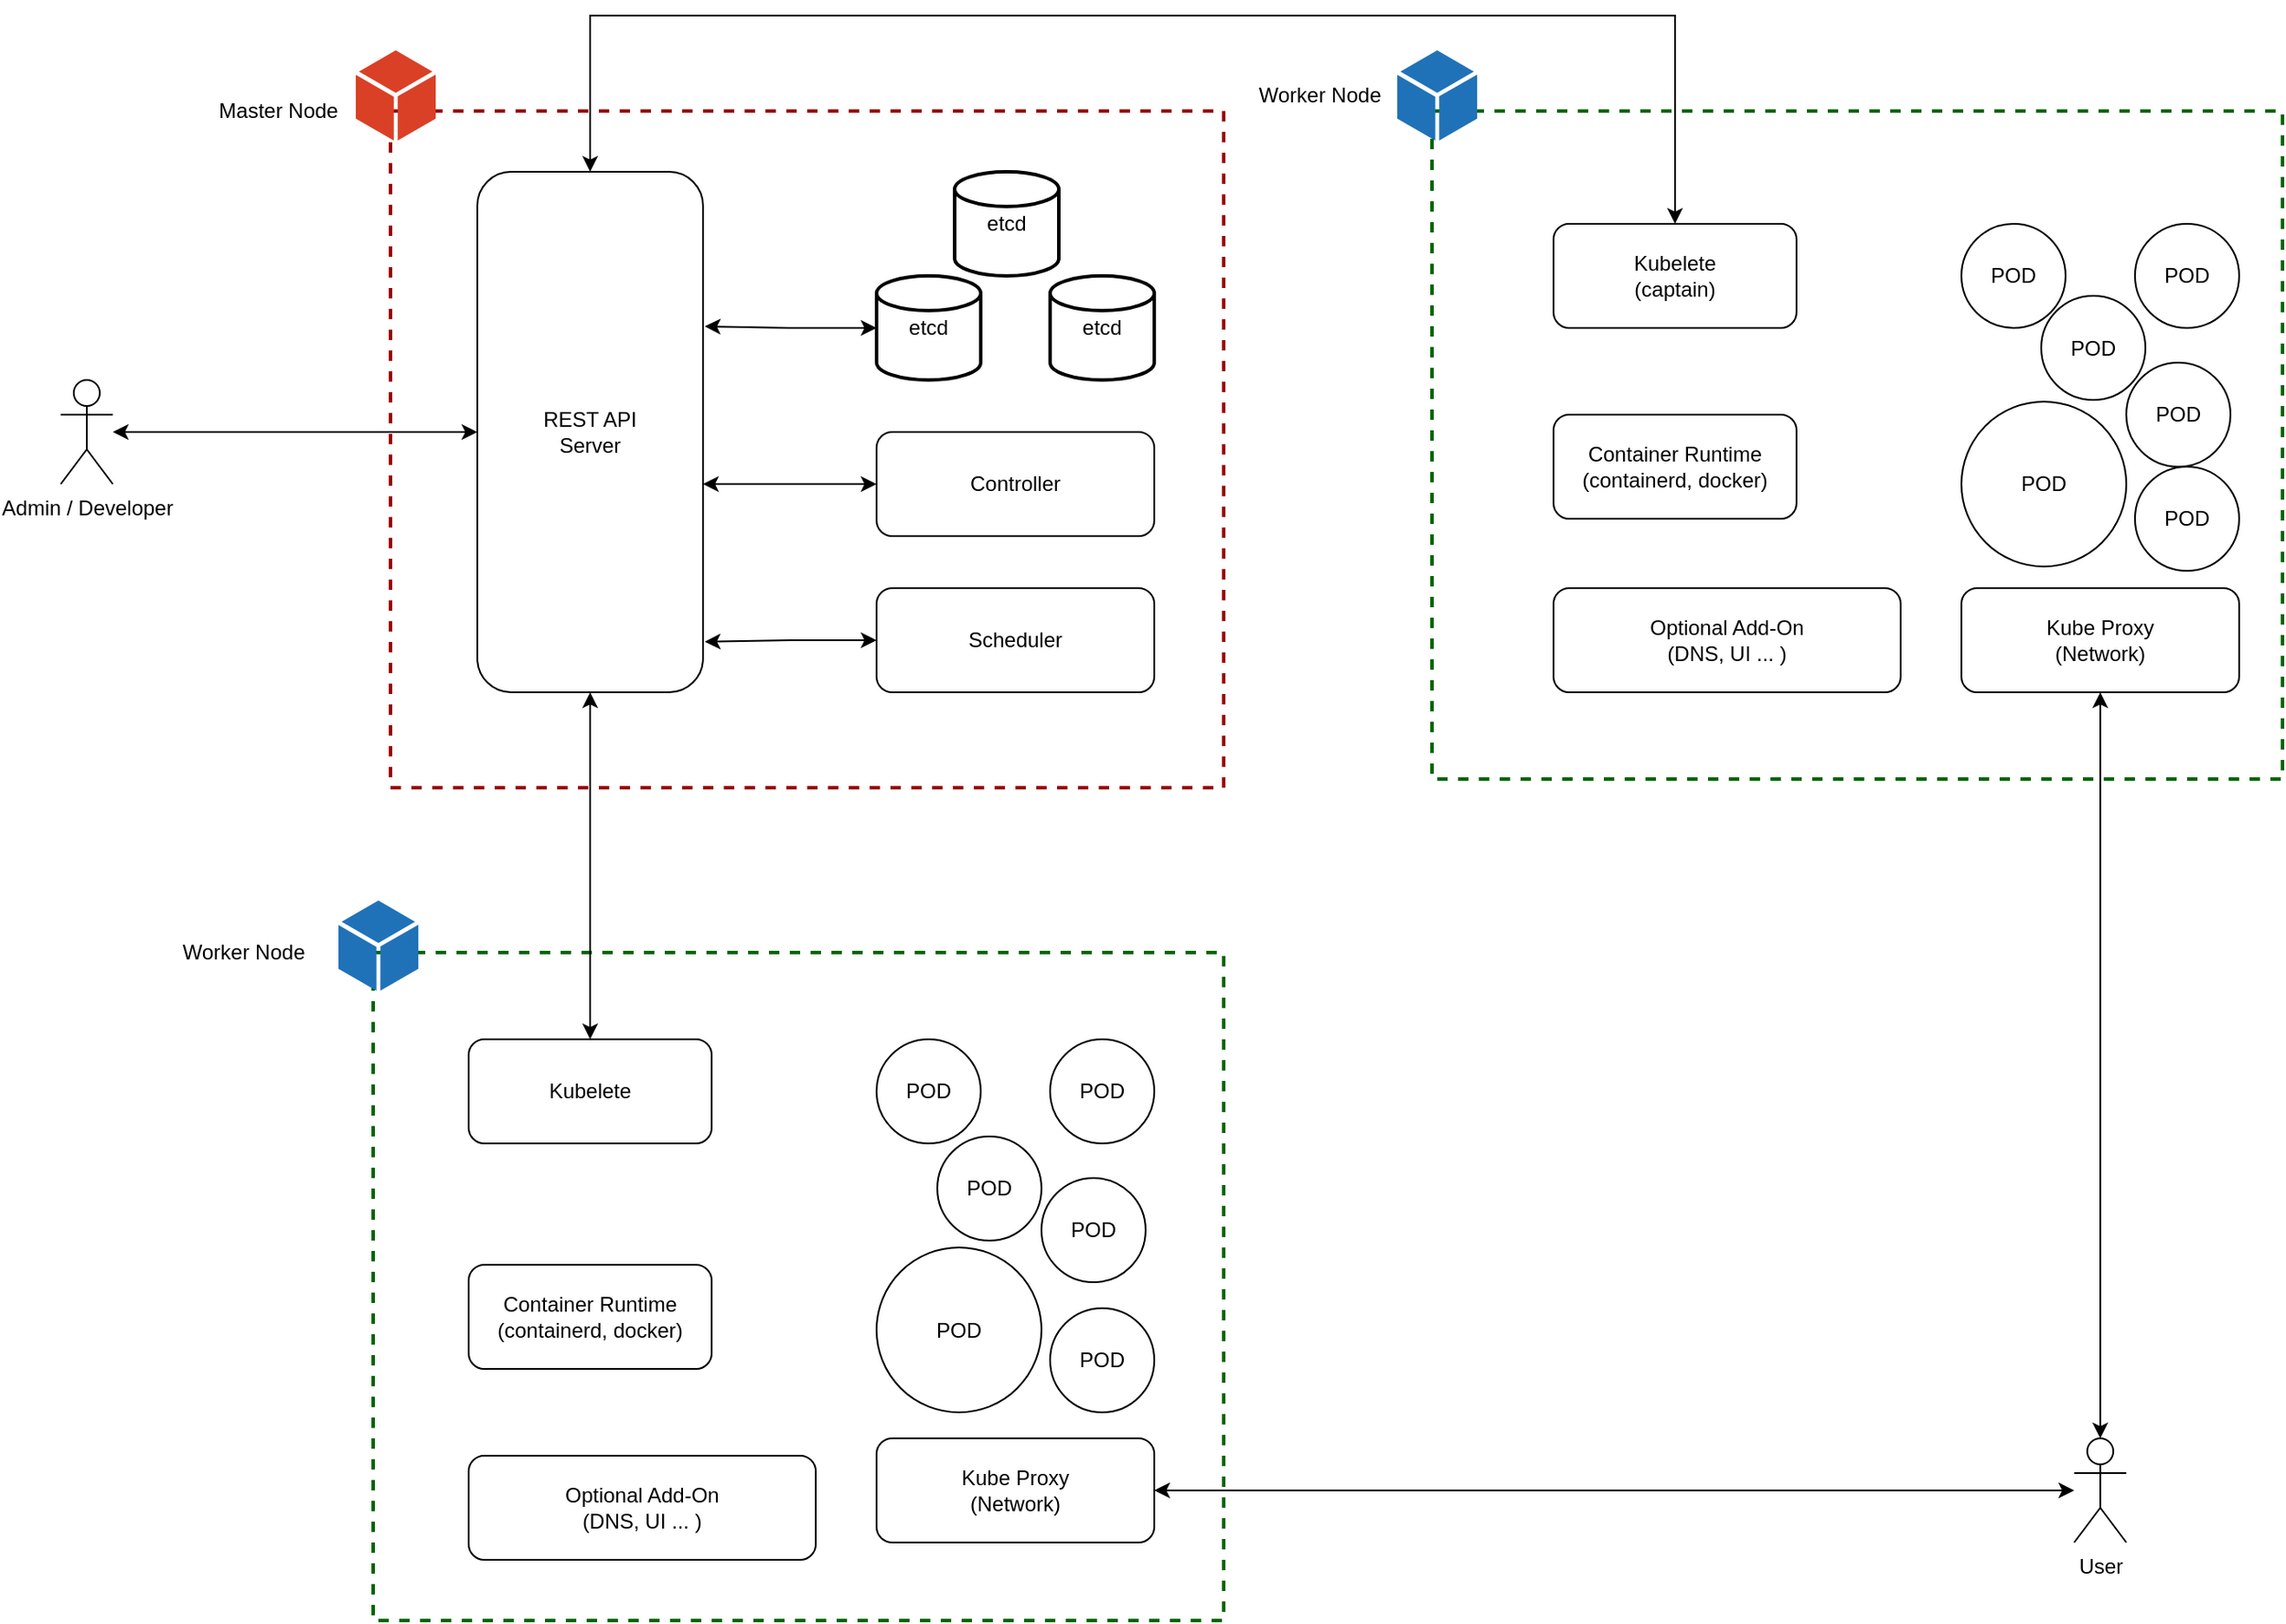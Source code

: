 <mxfile version="20.8.23" type="github">
  <diagram name="Page-1" id="ukKyKLST96498xERXSJ_">
    <mxGraphModel dx="2084" dy="1131" grid="1" gridSize="10" guides="1" tooltips="1" connect="1" arrows="1" fold="1" page="1" pageScale="1" pageWidth="850" pageHeight="1100" math="0" shadow="0">
      <root>
        <mxCell id="0" />
        <mxCell id="1" parent="0" />
        <mxCell id="xMQvgZcSoM9SY5ONmAcD-49" value="" style="rounded=0;whiteSpace=wrap;html=1;dashed=1;strokeWidth=2;strokeColor=#006600;" vertex="1" parent="1">
          <mxGeometry x="30" y="620" width="490" height="385" as="geometry" />
        </mxCell>
        <mxCell id="xMQvgZcSoM9SY5ONmAcD-47" value="" style="rounded=0;whiteSpace=wrap;html=1;dashed=1;strokeWidth=2;strokeColor=#006600;" vertex="1" parent="1">
          <mxGeometry x="640" y="135" width="490" height="385" as="geometry" />
        </mxCell>
        <mxCell id="xMQvgZcSoM9SY5ONmAcD-45" value="" style="rounded=0;whiteSpace=wrap;html=1;dashed=1;strokeWidth=2;strokeColor=#990000;" vertex="1" parent="1">
          <mxGeometry x="40" y="135" width="480" height="390" as="geometry" />
        </mxCell>
        <mxCell id="xMQvgZcSoM9SY5ONmAcD-24" style="edgeStyle=orthogonalEdgeStyle;rounded=0;orthogonalLoop=1;jettySize=auto;html=1;entryX=0.5;entryY=0;entryDx=0;entryDy=0;startArrow=classic;startFill=1;" edge="1" parent="1" source="xMQvgZcSoM9SY5ONmAcD-1" target="xMQvgZcSoM9SY5ONmAcD-11">
          <mxGeometry relative="1" as="geometry" />
        </mxCell>
        <mxCell id="xMQvgZcSoM9SY5ONmAcD-34" style="edgeStyle=orthogonalEdgeStyle;rounded=0;orthogonalLoop=1;jettySize=auto;html=1;entryX=0.5;entryY=0;entryDx=0;entryDy=0;startArrow=classic;startFill=1;" edge="1" parent="1" source="xMQvgZcSoM9SY5ONmAcD-1" target="xMQvgZcSoM9SY5ONmAcD-25">
          <mxGeometry relative="1" as="geometry">
            <Array as="points">
              <mxPoint x="155" y="80" />
              <mxPoint x="780" y="80" />
            </Array>
          </mxGeometry>
        </mxCell>
        <mxCell id="xMQvgZcSoM9SY5ONmAcD-1" value="REST API&lt;br&gt;Server" style="rounded=1;whiteSpace=wrap;html=1;" vertex="1" parent="1">
          <mxGeometry x="90" y="170" width="130" height="300" as="geometry" />
        </mxCell>
        <mxCell id="xMQvgZcSoM9SY5ONmAcD-21" style="edgeStyle=orthogonalEdgeStyle;rounded=0;orthogonalLoop=1;jettySize=auto;html=1;entryX=1;entryY=0.6;entryDx=0;entryDy=0;entryPerimeter=0;startArrow=classic;startFill=1;" edge="1" parent="1" source="xMQvgZcSoM9SY5ONmAcD-2" target="xMQvgZcSoM9SY5ONmAcD-1">
          <mxGeometry relative="1" as="geometry" />
        </mxCell>
        <mxCell id="xMQvgZcSoM9SY5ONmAcD-2" value="Controller" style="rounded=1;whiteSpace=wrap;html=1;" vertex="1" parent="1">
          <mxGeometry x="320" y="320" width="160" height="60" as="geometry" />
        </mxCell>
        <mxCell id="xMQvgZcSoM9SY5ONmAcD-22" style="edgeStyle=orthogonalEdgeStyle;rounded=0;orthogonalLoop=1;jettySize=auto;html=1;entryX=1.008;entryY=0.903;entryDx=0;entryDy=0;entryPerimeter=0;startArrow=classic;startFill=1;" edge="1" parent="1" source="xMQvgZcSoM9SY5ONmAcD-3" target="xMQvgZcSoM9SY5ONmAcD-1">
          <mxGeometry relative="1" as="geometry" />
        </mxCell>
        <mxCell id="xMQvgZcSoM9SY5ONmAcD-3" value="Scheduler" style="rounded=1;whiteSpace=wrap;html=1;" vertex="1" parent="1">
          <mxGeometry x="320" y="410" width="160" height="60" as="geometry" />
        </mxCell>
        <mxCell id="xMQvgZcSoM9SY5ONmAcD-23" style="edgeStyle=orthogonalEdgeStyle;rounded=0;orthogonalLoop=1;jettySize=auto;html=1;entryX=1.008;entryY=0.297;entryDx=0;entryDy=0;entryPerimeter=0;startArrow=classic;startFill=1;" edge="1" parent="1" source="xMQvgZcSoM9SY5ONmAcD-5" target="xMQvgZcSoM9SY5ONmAcD-1">
          <mxGeometry relative="1" as="geometry" />
        </mxCell>
        <mxCell id="xMQvgZcSoM9SY5ONmAcD-5" value="etcd" style="strokeWidth=2;html=1;shape=mxgraph.flowchart.database;whiteSpace=wrap;" vertex="1" parent="1">
          <mxGeometry x="320" y="230" width="60" height="60" as="geometry" />
        </mxCell>
        <mxCell id="xMQvgZcSoM9SY5ONmAcD-6" value="etcd" style="strokeWidth=2;html=1;shape=mxgraph.flowchart.database;whiteSpace=wrap;" vertex="1" parent="1">
          <mxGeometry x="420" y="230" width="60" height="60" as="geometry" />
        </mxCell>
        <mxCell id="xMQvgZcSoM9SY5ONmAcD-7" value="etcd" style="strokeWidth=2;html=1;shape=mxgraph.flowchart.database;whiteSpace=wrap;" vertex="1" parent="1">
          <mxGeometry x="365" y="170" width="60" height="60" as="geometry" />
        </mxCell>
        <mxCell id="xMQvgZcSoM9SY5ONmAcD-11" value="Kubelete" style="rounded=1;whiteSpace=wrap;html=1;" vertex="1" parent="1">
          <mxGeometry x="85" y="670" width="140" height="60" as="geometry" />
        </mxCell>
        <mxCell id="xMQvgZcSoM9SY5ONmAcD-12" value="Container Runtime (containerd, docker)" style="rounded=1;whiteSpace=wrap;html=1;" vertex="1" parent="1">
          <mxGeometry x="85" y="800" width="140" height="60" as="geometry" />
        </mxCell>
        <mxCell id="xMQvgZcSoM9SY5ONmAcD-13" value="Optional Add-On&lt;br&gt;(DNS, UI ... )" style="rounded=1;whiteSpace=wrap;html=1;" vertex="1" parent="1">
          <mxGeometry x="85" y="910" width="200" height="60" as="geometry" />
        </mxCell>
        <mxCell id="xMQvgZcSoM9SY5ONmAcD-14" value="Kube Proxy &lt;br&gt;(Network)" style="rounded=1;whiteSpace=wrap;html=1;" vertex="1" parent="1">
          <mxGeometry x="320" y="900" width="160" height="60" as="geometry" />
        </mxCell>
        <mxCell id="xMQvgZcSoM9SY5ONmAcD-15" value="POD" style="ellipse;whiteSpace=wrap;html=1;aspect=fixed;" vertex="1" parent="1">
          <mxGeometry x="320" y="670" width="60" height="60" as="geometry" />
        </mxCell>
        <mxCell id="xMQvgZcSoM9SY5ONmAcD-16" value="POD" style="ellipse;whiteSpace=wrap;html=1;aspect=fixed;" vertex="1" parent="1">
          <mxGeometry x="420" y="670" width="60" height="60" as="geometry" />
        </mxCell>
        <mxCell id="xMQvgZcSoM9SY5ONmAcD-18" value="POD" style="ellipse;whiteSpace=wrap;html=1;aspect=fixed;" vertex="1" parent="1">
          <mxGeometry x="415" y="750" width="60" height="60" as="geometry" />
        </mxCell>
        <mxCell id="xMQvgZcSoM9SY5ONmAcD-19" value="POD" style="ellipse;whiteSpace=wrap;html=1;aspect=fixed;" vertex="1" parent="1">
          <mxGeometry x="355" y="726" width="60" height="60" as="geometry" />
        </mxCell>
        <mxCell id="xMQvgZcSoM9SY5ONmAcD-25" value="Kubelete&lt;br&gt;(captain)" style="rounded=1;whiteSpace=wrap;html=1;" vertex="1" parent="1">
          <mxGeometry x="710" y="200" width="140" height="60" as="geometry" />
        </mxCell>
        <mxCell id="xMQvgZcSoM9SY5ONmAcD-26" value="Container Runtime (containerd, docker)" style="rounded=1;whiteSpace=wrap;html=1;" vertex="1" parent="1">
          <mxGeometry x="710" y="310" width="140" height="60" as="geometry" />
        </mxCell>
        <mxCell id="xMQvgZcSoM9SY5ONmAcD-27" value="Optional Add-On&lt;br style=&quot;border-color: var(--border-color);&quot;&gt;(DNS, UI ... )" style="rounded=1;whiteSpace=wrap;html=1;" vertex="1" parent="1">
          <mxGeometry x="710" y="410" width="200" height="60" as="geometry" />
        </mxCell>
        <mxCell id="xMQvgZcSoM9SY5ONmAcD-28" value="Kube Proxy &lt;br&gt;(Network)" style="rounded=1;whiteSpace=wrap;html=1;" vertex="1" parent="1">
          <mxGeometry x="945" y="410" width="160" height="60" as="geometry" />
        </mxCell>
        <mxCell id="xMQvgZcSoM9SY5ONmAcD-29" value="POD" style="ellipse;whiteSpace=wrap;html=1;aspect=fixed;" vertex="1" parent="1">
          <mxGeometry x="945" y="200" width="60" height="60" as="geometry" />
        </mxCell>
        <mxCell id="xMQvgZcSoM9SY5ONmAcD-30" value="POD" style="ellipse;whiteSpace=wrap;html=1;aspect=fixed;" vertex="1" parent="1">
          <mxGeometry x="1045" y="200" width="60" height="60" as="geometry" />
        </mxCell>
        <mxCell id="xMQvgZcSoM9SY5ONmAcD-31" value="POD" style="ellipse;whiteSpace=wrap;html=1;aspect=fixed;" vertex="1" parent="1">
          <mxGeometry x="945" y="302.5" width="95" height="95" as="geometry" />
        </mxCell>
        <mxCell id="xMQvgZcSoM9SY5ONmAcD-32" value="POD" style="ellipse;whiteSpace=wrap;html=1;aspect=fixed;" vertex="1" parent="1">
          <mxGeometry x="1045" y="340" width="60" height="60" as="geometry" />
        </mxCell>
        <mxCell id="xMQvgZcSoM9SY5ONmAcD-33" value="POD" style="ellipse;whiteSpace=wrap;html=1;aspect=fixed;" vertex="1" parent="1">
          <mxGeometry x="991" y="241.5" width="60" height="60" as="geometry" />
        </mxCell>
        <mxCell id="xMQvgZcSoM9SY5ONmAcD-41" style="edgeStyle=orthogonalEdgeStyle;rounded=0;orthogonalLoop=1;jettySize=auto;html=1;entryX=1;entryY=0.5;entryDx=0;entryDy=0;startArrow=classic;startFill=1;" edge="1" parent="1" source="xMQvgZcSoM9SY5ONmAcD-35" target="xMQvgZcSoM9SY5ONmAcD-14">
          <mxGeometry relative="1" as="geometry" />
        </mxCell>
        <mxCell id="xMQvgZcSoM9SY5ONmAcD-42" style="edgeStyle=orthogonalEdgeStyle;rounded=0;orthogonalLoop=1;jettySize=auto;html=1;entryX=0.5;entryY=1;entryDx=0;entryDy=0;startArrow=classic;startFill=1;" edge="1" parent="1" source="xMQvgZcSoM9SY5ONmAcD-35" target="xMQvgZcSoM9SY5ONmAcD-28">
          <mxGeometry relative="1" as="geometry" />
        </mxCell>
        <mxCell id="xMQvgZcSoM9SY5ONmAcD-35" value="User" style="shape=umlActor;verticalLabelPosition=bottom;verticalAlign=top;html=1;outlineConnect=0;" vertex="1" parent="1">
          <mxGeometry x="1010" y="900" width="30" height="60" as="geometry" />
        </mxCell>
        <mxCell id="xMQvgZcSoM9SY5ONmAcD-40" style="edgeStyle=orthogonalEdgeStyle;rounded=0;orthogonalLoop=1;jettySize=auto;html=1;entryX=0;entryY=0.5;entryDx=0;entryDy=0;startArrow=classic;startFill=1;" edge="1" parent="1" source="xMQvgZcSoM9SY5ONmAcD-39" target="xMQvgZcSoM9SY5ONmAcD-1">
          <mxGeometry relative="1" as="geometry" />
        </mxCell>
        <mxCell id="xMQvgZcSoM9SY5ONmAcD-39" value="Admin / Developer" style="shape=umlActor;verticalLabelPosition=bottom;verticalAlign=top;html=1;outlineConnect=0;" vertex="1" parent="1">
          <mxGeometry x="-150" y="290" width="30" height="60" as="geometry" />
        </mxCell>
        <mxCell id="xMQvgZcSoM9SY5ONmAcD-48" value="POD" style="ellipse;whiteSpace=wrap;html=1;aspect=fixed;" vertex="1" parent="1">
          <mxGeometry x="1040" y="280" width="60" height="60" as="geometry" />
        </mxCell>
        <mxCell id="xMQvgZcSoM9SY5ONmAcD-50" value="POD" style="ellipse;whiteSpace=wrap;html=1;aspect=fixed;" vertex="1" parent="1">
          <mxGeometry x="320" y="790" width="95" height="95" as="geometry" />
        </mxCell>
        <mxCell id="xMQvgZcSoM9SY5ONmAcD-51" value="POD" style="ellipse;whiteSpace=wrap;html=1;aspect=fixed;" vertex="1" parent="1">
          <mxGeometry x="420" y="825" width="60" height="60" as="geometry" />
        </mxCell>
        <mxCell id="xMQvgZcSoM9SY5ONmAcD-52" value="" style="sketch=0;pointerEvents=1;shadow=0;dashed=0;html=1;strokeColor=none;labelPosition=center;verticalLabelPosition=bottom;verticalAlign=top;outlineConnect=0;align=center;shape=mxgraph.office.concepts.node_generic;fillColor=#2072B8;strokeWidth=2;" vertex="1" parent="1">
          <mxGeometry x="10" y="590" width="46" height="52" as="geometry" />
        </mxCell>
        <mxCell id="xMQvgZcSoM9SY5ONmAcD-53" value="" style="sketch=0;pointerEvents=1;shadow=0;dashed=0;html=1;strokeColor=none;labelPosition=center;verticalLabelPosition=bottom;verticalAlign=top;outlineConnect=0;align=center;shape=mxgraph.office.concepts.node_generic;fillColor=#DA4026;strokeWidth=2;" vertex="1" parent="1">
          <mxGeometry x="20" y="100" width="46" height="52" as="geometry" />
        </mxCell>
        <mxCell id="xMQvgZcSoM9SY5ONmAcD-55" value="" style="sketch=0;pointerEvents=1;shadow=0;dashed=0;html=1;strokeColor=none;labelPosition=center;verticalLabelPosition=bottom;verticalAlign=top;outlineConnect=0;align=center;shape=mxgraph.office.concepts.node_generic;fillColor=#2072B8;strokeWidth=2;" vertex="1" parent="1">
          <mxGeometry x="620" y="100" width="46" height="52" as="geometry" />
        </mxCell>
        <mxCell id="xMQvgZcSoM9SY5ONmAcD-56" value="Master Node" style="text;html=1;align=center;verticalAlign=middle;resizable=0;points=[];autosize=1;strokeColor=none;fillColor=none;" vertex="1" parent="1">
          <mxGeometry x="-70" y="120" width="90" height="30" as="geometry" />
        </mxCell>
        <mxCell id="xMQvgZcSoM9SY5ONmAcD-57" value="Worker Node" style="text;html=1;align=center;verticalAlign=middle;resizable=0;points=[];autosize=1;strokeColor=none;fillColor=none;" vertex="1" parent="1">
          <mxGeometry x="-90" y="605" width="90" height="30" as="geometry" />
        </mxCell>
        <mxCell id="xMQvgZcSoM9SY5ONmAcD-58" value="Worker Node" style="text;html=1;align=center;verticalAlign=middle;resizable=0;points=[];autosize=1;strokeColor=none;fillColor=none;" vertex="1" parent="1">
          <mxGeometry x="530" y="111" width="90" height="30" as="geometry" />
        </mxCell>
        <mxCell id="xMQvgZcSoM9SY5ONmAcD-59" value="" style="shape=image;html=1;verticalAlign=top;verticalLabelPosition=bottom;labelBackgroundColor=#ffffff;imageAspect=0;aspect=fixed;image=https://cdn4.iconfinder.com/data/icons/transportation-190/1000/transportation_png_new_pt_collection_boat_pt_boat-128.png;dashed=1;strokeColor=#990000;strokeWidth=2;" vertex="1" parent="1">
          <mxGeometry x="211" y="700" width="128" height="128" as="geometry" />
        </mxCell>
        <mxCell id="xMQvgZcSoM9SY5ONmAcD-60" value="" style="shape=image;html=1;verticalAlign=top;verticalLabelPosition=bottom;labelBackgroundColor=#ffffff;imageAspect=0;aspect=fixed;image=https://cdn4.iconfinder.com/data/icons/transportation-190/1000/transportation_png_new_pt_collection_boat_pt_boat-128.png;dashed=1;strokeColor=#990000;strokeWidth=2;" vertex="1" parent="1">
          <mxGeometry x="840" y="230" width="128" height="128" as="geometry" />
        </mxCell>
        <mxCell id="xMQvgZcSoM9SY5ONmAcD-63" value="" style="shape=image;html=1;verticalAlign=top;verticalLabelPosition=bottom;labelBackgroundColor=#ffffff;imageAspect=0;aspect=fixed;image=https://cdn2.iconfinder.com/data/icons/maki/100/warehouse-128.png;dashed=1;strokeColor=#990000;strokeWidth=2;" vertex="1" parent="1">
          <mxGeometry x="216" y="120" width="128" height="128" as="geometry" />
        </mxCell>
      </root>
    </mxGraphModel>
  </diagram>
</mxfile>
